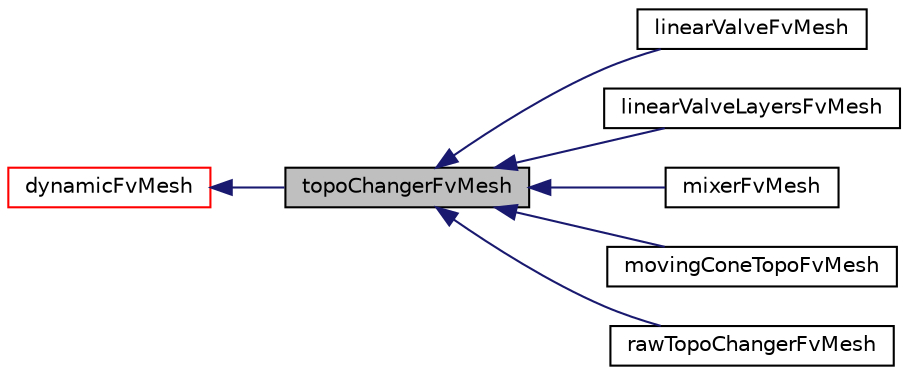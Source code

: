 digraph "topoChangerFvMesh"
{
  bgcolor="transparent";
  edge [fontname="Helvetica",fontsize="10",labelfontname="Helvetica",labelfontsize="10"];
  node [fontname="Helvetica",fontsize="10",shape=record];
  rankdir="LR";
  Node1 [label="topoChangerFvMesh",height=0.2,width=0.4,color="black", fillcolor="grey75", style="filled", fontcolor="black"];
  Node2 -> Node1 [dir="back",color="midnightblue",fontsize="10",style="solid",fontname="Helvetica"];
  Node2 [label="dynamicFvMesh",height=0.2,width=0.4,color="red",URL="$a00598.html",tooltip="Abstract base class for geometry and/or topology changing fvMesh. "];
  Node1 -> Node3 [dir="back",color="midnightblue",fontsize="10",style="solid",fontname="Helvetica"];
  Node3 [label="linearValveFvMesh",height=0.2,width=0.4,color="black",URL="$a01347.html",tooltip="A sliding linear valve. "];
  Node1 -> Node4 [dir="back",color="midnightblue",fontsize="10",style="solid",fontname="Helvetica"];
  Node4 [label="linearValveLayersFvMesh",height=0.2,width=0.4,color="black",URL="$a01348.html",tooltip="A sliding linear valve with layers. "];
  Node1 -> Node5 [dir="back",color="midnightblue",fontsize="10",style="solid",fontname="Helvetica"];
  Node5 [label="mixerFvMesh",height=0.2,width=0.4,color="black",URL="$a01515.html",tooltip="A rotating slider mesh. "];
  Node1 -> Node6 [dir="back",color="midnightblue",fontsize="10",style="solid",fontname="Helvetica"];
  Node6 [label="movingConeTopoFvMesh",height=0.2,width=0.4,color="black",URL="$a01534.html",tooltip="Sample topoChangerFvMesh that moves an object in x direction and introduces/removes layers..."];
  Node1 -> Node7 [dir="back",color="midnightblue",fontsize="10",style="solid",fontname="Helvetica"];
  Node7 [label="rawTopoChangerFvMesh",height=0.2,width=0.4,color="black",URL="$a02075.html",tooltip="topoChangerFvMesh without any added functionality. "];
}
